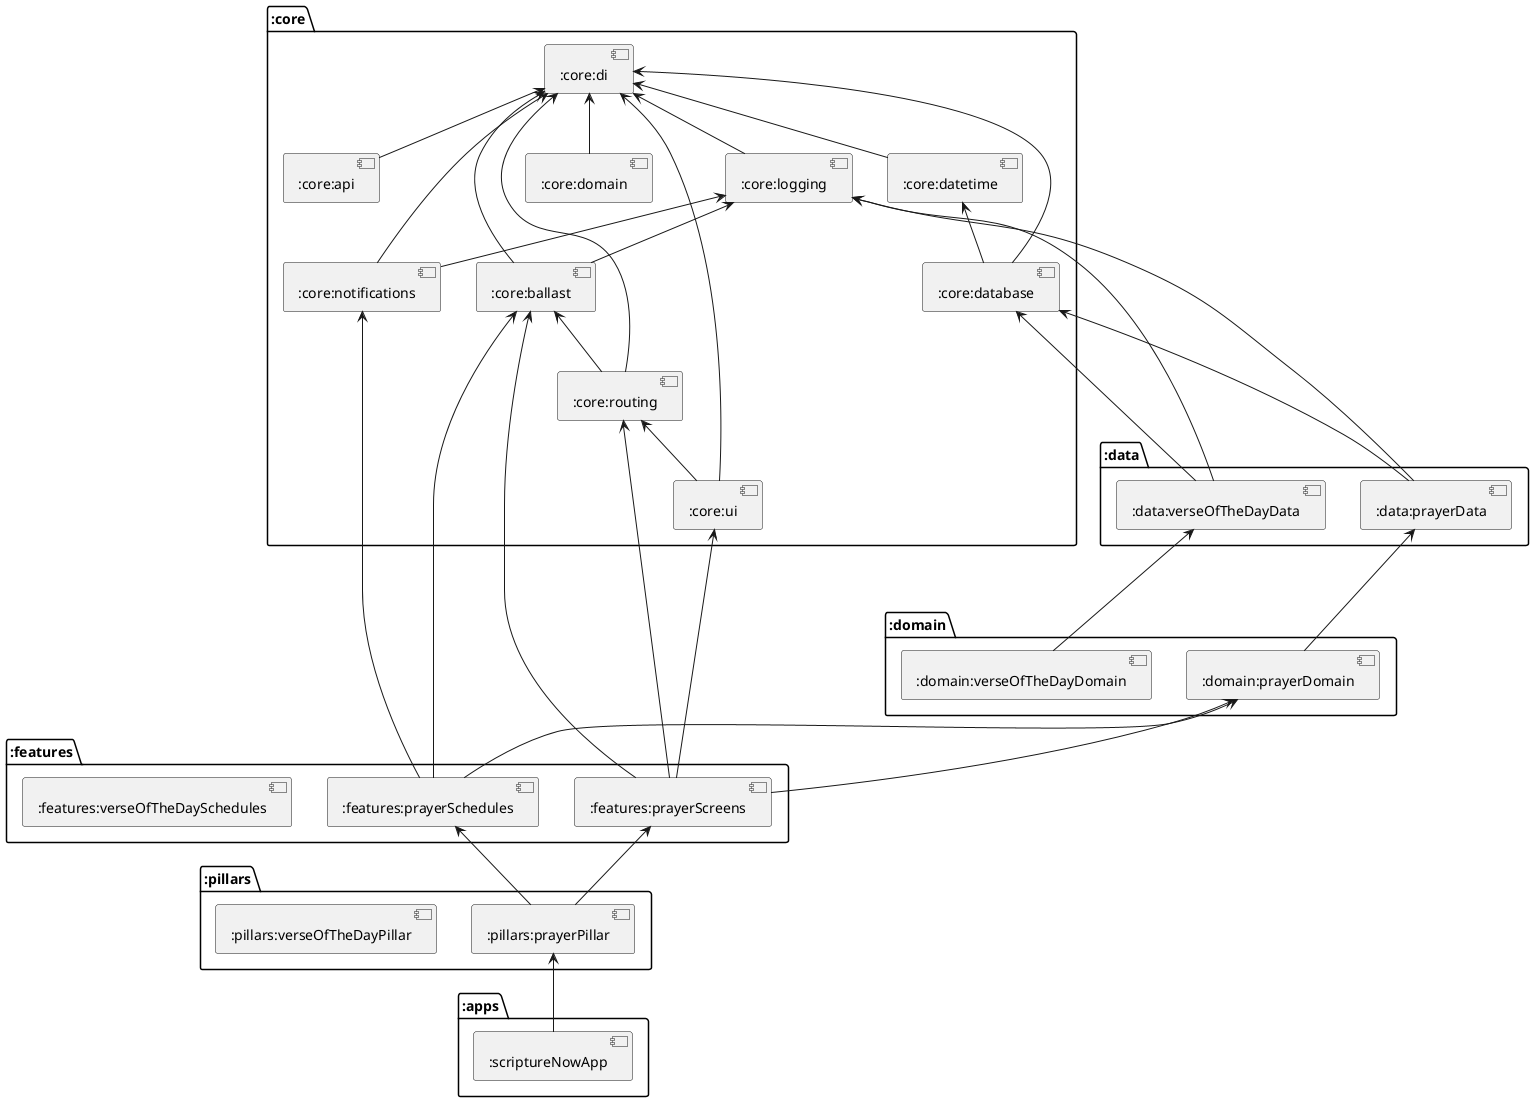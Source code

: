 @startuml

' Define components for all Gradle modules
package ":core" {
    component [:core:api] as coreApi
    component [:core:ballast] as coreBallast
    component [:core:database] as coreDatabase
    component [:core:datetime] as coreDatetime
    component [:core:di] as coreDi
    component [:core:domain] as coreDomain
    component [:core:logging] as coreLogging
    component [:core:notifications] as coreNotifications
    component [:core:routing] as coreRouting
    component [:core:ui] as coreUi
}

package ":data" {
    component [:data:prayerData] as prayerData
    component [:data:verseOfTheDayData] as verseOfTheDayData
}

package ":domain" {
    component [:domain:prayerDomain] as prayerDomain
    component [:domain:verseOfTheDayDomain] as verseOfTheDayDomain
}

package ":features" {
    'component [:features:bible] as bibleFeature
    'component [:features:foryou] as foryouFeature
    component [:features:prayerSchedules] as prayerSchedulesFeature
    component [:features:prayerScreens] as prayerScreensFeature
    'component [:features:prayerWidgets] as prayerWidgetsFeature
    'component [:features:scriptureMemory] as scriptureMemoryFeature
    'component [:features:settings] as settingsFeature
    'component [:features:topicalBible] as topicalBibleFeature
    component [:features:verseOfTheDaySchedules] as verseOfTheDaySchedulesFeature
}

package ":pillars" {
    component [:pillars:prayerPillar] as prayerPillar
    component [:pillars:verseOfTheDayPillar] as verseOfTheDayPillar
}

package ":apps" {
    component [:scriptureNowApp] as scriptureNowApp
}

' Define connections between modules
coreDi <-- coreApi
coreDi <-- coreBallast
coreDi <-- coreDatabase
coreDi <-- coreDatetime
coreDi <-- coreDomain
coreDi <-- coreLogging
coreDi <-- coreNotifications
coreDi <-- coreRouting
coreDi <-- coreUi
coreDatetime <-- coreDatabase
coreBallast <-- coreRouting
coreRouting <-- coreUi
coreLogging <-- coreBallast
coreLogging <-- coreNotifications

coreDatabase <--- prayerData
coreLogging <--- prayerData
coreDatabase <--- verseOfTheDayData
coreLogging <--- verseOfTheDayData

prayerData <--- prayerDomain
verseOfTheDayData <--- verseOfTheDayDomain

coreBallast <-- prayerSchedulesFeature
coreNotifications <-- prayerSchedulesFeature
prayerDomain <-- prayerSchedulesFeature

coreBallast <-- prayerScreensFeature
coreRouting <-- prayerScreensFeature
coreUi <-- prayerScreensFeature
prayerDomain <-- prayerScreensFeature

prayerScreensFeature <-- prayerPillar
prayerSchedulesFeature <-- prayerPillar

prayerPillar <-- scriptureNowApp

@enduml
